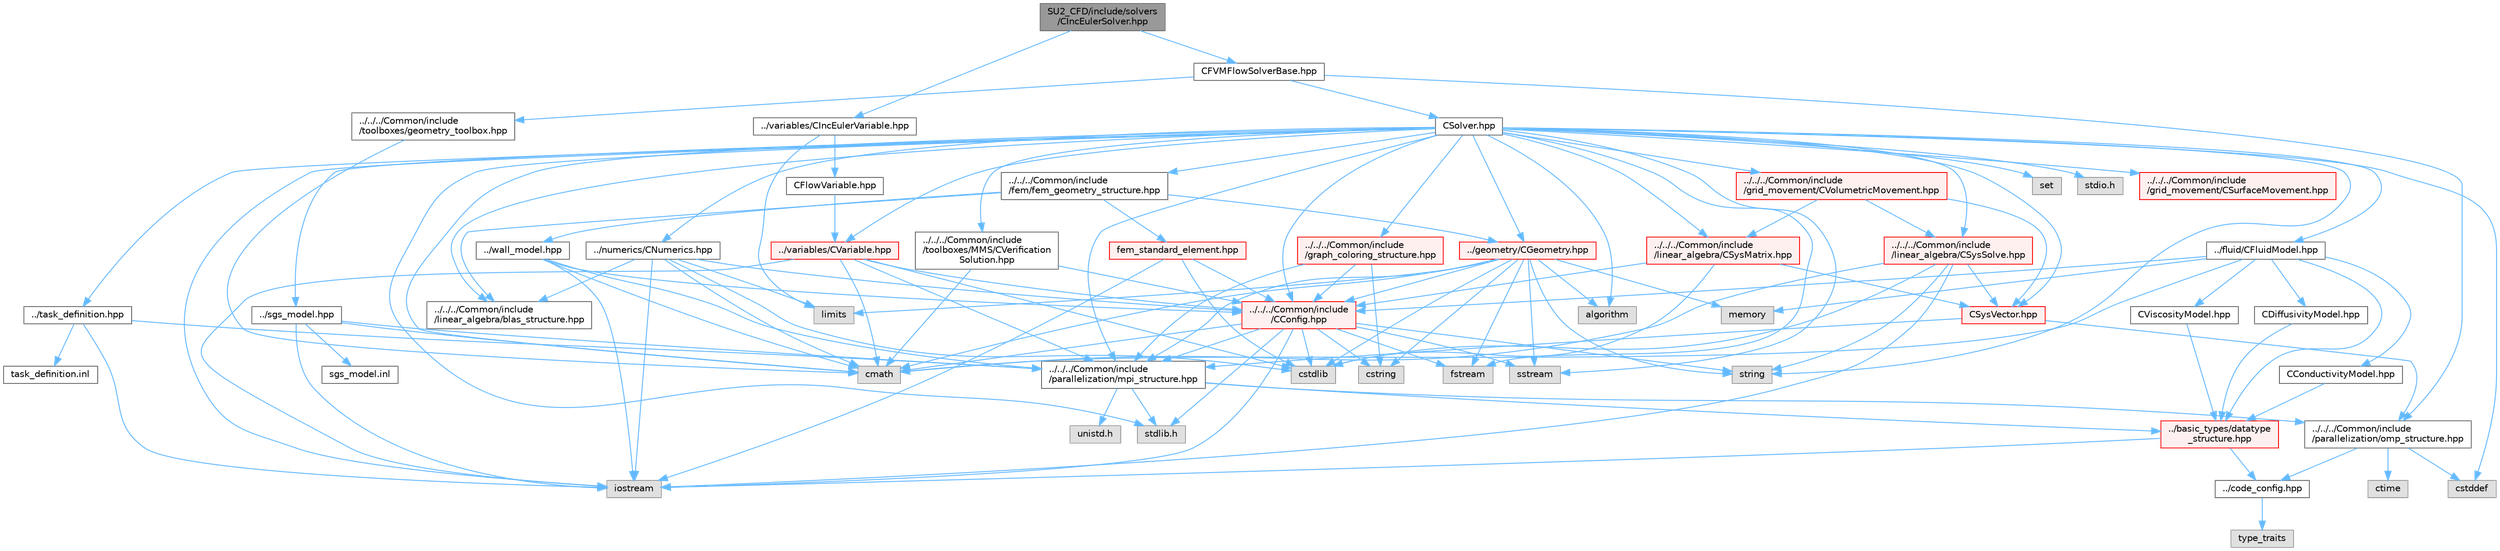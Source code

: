 digraph "SU2_CFD/include/solvers/CIncEulerSolver.hpp"
{
 // LATEX_PDF_SIZE
  bgcolor="transparent";
  edge [fontname=Helvetica,fontsize=10,labelfontname=Helvetica,labelfontsize=10];
  node [fontname=Helvetica,fontsize=10,shape=box,height=0.2,width=0.4];
  Node1 [id="Node000001",label="SU2_CFD/include/solvers\l/CIncEulerSolver.hpp",height=0.2,width=0.4,color="gray40", fillcolor="grey60", style="filled", fontcolor="black",tooltip="Headers of the CIncEulerSolver class."];
  Node1 -> Node2 [id="edge1_Node000001_Node000002",color="steelblue1",style="solid",tooltip=" "];
  Node2 [id="Node000002",label="CFVMFlowSolverBase.hpp",height=0.2,width=0.4,color="grey40", fillcolor="white", style="filled",URL="$CFVMFlowSolverBase_8hpp.html",tooltip="Base class template for all FVM flow solvers."];
  Node2 -> Node3 [id="edge2_Node000002_Node000003",color="steelblue1",style="solid",tooltip=" "];
  Node3 [id="Node000003",label="../../../Common/include\l/parallelization/omp_structure.hpp",height=0.2,width=0.4,color="grey40", fillcolor="white", style="filled",URL="$omp__structure_8hpp.html",tooltip="OpenMP interface header, provides compatibility functions if the code is built without OpenMP support..."];
  Node3 -> Node4 [id="edge3_Node000003_Node000004",color="steelblue1",style="solid",tooltip=" "];
  Node4 [id="Node000004",label="cstddef",height=0.2,width=0.4,color="grey60", fillcolor="#E0E0E0", style="filled",tooltip=" "];
  Node3 -> Node5 [id="edge4_Node000003_Node000005",color="steelblue1",style="solid",tooltip=" "];
  Node5 [id="Node000005",label="../code_config.hpp",height=0.2,width=0.4,color="grey40", fillcolor="white", style="filled",URL="$code__config_8hpp.html",tooltip="Header file for collecting common macros, definitions and type configurations."];
  Node5 -> Node6 [id="edge5_Node000005_Node000006",color="steelblue1",style="solid",tooltip=" "];
  Node6 [id="Node000006",label="type_traits",height=0.2,width=0.4,color="grey60", fillcolor="#E0E0E0", style="filled",tooltip=" "];
  Node3 -> Node7 [id="edge6_Node000003_Node000007",color="steelblue1",style="solid",tooltip=" "];
  Node7 [id="Node000007",label="ctime",height=0.2,width=0.4,color="grey60", fillcolor="#E0E0E0", style="filled",tooltip=" "];
  Node2 -> Node8 [id="edge7_Node000002_Node000008",color="steelblue1",style="solid",tooltip=" "];
  Node8 [id="Node000008",label="../../../Common/include\l/toolboxes/geometry_toolbox.hpp",height=0.2,width=0.4,color="grey40", fillcolor="white", style="filled",URL="$geometry__toolbox_8hpp.html",tooltip="Collection of common lightweight geometry-oriented methods."];
  Node8 -> Node9 [id="edge8_Node000008_Node000009",color="steelblue1",style="solid",tooltip=" "];
  Node9 [id="Node000009",label="cmath",height=0.2,width=0.4,color="grey60", fillcolor="#E0E0E0", style="filled",tooltip=" "];
  Node2 -> Node10 [id="edge9_Node000002_Node000010",color="steelblue1",style="solid",tooltip=" "];
  Node10 [id="Node000010",label="CSolver.hpp",height=0.2,width=0.4,color="grey40", fillcolor="white", style="filled",URL="$CSolver_8hpp.html",tooltip="Headers of the CSolver class which is inherited by all of the other solvers."];
  Node10 -> Node11 [id="edge10_Node000010_Node000011",color="steelblue1",style="solid",tooltip=" "];
  Node11 [id="Node000011",label="../../../Common/include\l/parallelization/mpi_structure.hpp",height=0.2,width=0.4,color="grey40", fillcolor="white", style="filled",URL="$mpi__structure_8hpp.html",tooltip="Headers of the mpi interface for generalized datatypes. The subroutines and functions are in the mpi_..."];
  Node11 -> Node12 [id="edge11_Node000011_Node000012",color="steelblue1",style="solid",tooltip=" "];
  Node12 [id="Node000012",label="stdlib.h",height=0.2,width=0.4,color="grey60", fillcolor="#E0E0E0", style="filled",tooltip=" "];
  Node11 -> Node13 [id="edge12_Node000011_Node000013",color="steelblue1",style="solid",tooltip=" "];
  Node13 [id="Node000013",label="../basic_types/datatype\l_structure.hpp",height=0.2,width=0.4,color="red", fillcolor="#FFF0F0", style="filled",URL="$datatype__structure_8hpp.html",tooltip="Headers for generalized datatypes, defines an interface for AD types."];
  Node13 -> Node14 [id="edge13_Node000013_Node000014",color="steelblue1",style="solid",tooltip=" "];
  Node14 [id="Node000014",label="iostream",height=0.2,width=0.4,color="grey60", fillcolor="#E0E0E0", style="filled",tooltip=" "];
  Node13 -> Node5 [id="edge14_Node000013_Node000005",color="steelblue1",style="solid",tooltip=" "];
  Node11 -> Node18 [id="edge15_Node000011_Node000018",color="steelblue1",style="solid",tooltip=" "];
  Node18 [id="Node000018",label="unistd.h",height=0.2,width=0.4,color="grey60", fillcolor="#E0E0E0", style="filled",tooltip=" "];
  Node11 -> Node3 [id="edge16_Node000011_Node000003",color="steelblue1",style="solid",tooltip=" "];
  Node10 -> Node9 [id="edge17_Node000010_Node000009",color="steelblue1",style="solid",tooltip=" "];
  Node10 -> Node4 [id="edge18_Node000010_Node000004",color="steelblue1",style="solid",tooltip=" "];
  Node10 -> Node19 [id="edge19_Node000010_Node000019",color="steelblue1",style="solid",tooltip=" "];
  Node19 [id="Node000019",label="string",height=0.2,width=0.4,color="grey60", fillcolor="#E0E0E0", style="filled",tooltip=" "];
  Node10 -> Node20 [id="edge20_Node000010_Node000020",color="steelblue1",style="solid",tooltip=" "];
  Node20 [id="Node000020",label="fstream",height=0.2,width=0.4,color="grey60", fillcolor="#E0E0E0", style="filled",tooltip=" "];
  Node10 -> Node21 [id="edge21_Node000010_Node000021",color="steelblue1",style="solid",tooltip=" "];
  Node21 [id="Node000021",label="sstream",height=0.2,width=0.4,color="grey60", fillcolor="#E0E0E0", style="filled",tooltip=" "];
  Node10 -> Node22 [id="edge22_Node000010_Node000022",color="steelblue1",style="solid",tooltip=" "];
  Node22 [id="Node000022",label="algorithm",height=0.2,width=0.4,color="grey60", fillcolor="#E0E0E0", style="filled",tooltip=" "];
  Node10 -> Node14 [id="edge23_Node000010_Node000014",color="steelblue1",style="solid",tooltip=" "];
  Node10 -> Node23 [id="edge24_Node000010_Node000023",color="steelblue1",style="solid",tooltip=" "];
  Node23 [id="Node000023",label="set",height=0.2,width=0.4,color="grey60", fillcolor="#E0E0E0", style="filled",tooltip=" "];
  Node10 -> Node12 [id="edge25_Node000010_Node000012",color="steelblue1",style="solid",tooltip=" "];
  Node10 -> Node24 [id="edge26_Node000010_Node000024",color="steelblue1",style="solid",tooltip=" "];
  Node24 [id="Node000024",label="stdio.h",height=0.2,width=0.4,color="grey60", fillcolor="#E0E0E0", style="filled",tooltip=" "];
  Node10 -> Node25 [id="edge27_Node000010_Node000025",color="steelblue1",style="solid",tooltip=" "];
  Node25 [id="Node000025",label="../fluid/CFluidModel.hpp",height=0.2,width=0.4,color="grey40", fillcolor="white", style="filled",URL="$CFluidModel_8hpp.html",tooltip="Defines the main fluid model class for thermophysical properties."];
  Node25 -> Node9 [id="edge28_Node000025_Node000009",color="steelblue1",style="solid",tooltip=" "];
  Node25 -> Node26 [id="edge29_Node000025_Node000026",color="steelblue1",style="solid",tooltip=" "];
  Node26 [id="Node000026",label="memory",height=0.2,width=0.4,color="grey60", fillcolor="#E0E0E0", style="filled",tooltip=" "];
  Node25 -> Node27 [id="edge30_Node000025_Node000027",color="steelblue1",style="solid",tooltip=" "];
  Node27 [id="Node000027",label="../../../Common/include\l/CConfig.hpp",height=0.2,width=0.4,color="red", fillcolor="#FFF0F0", style="filled",URL="$CConfig_8hpp.html",tooltip="All the information about the definition of the physical problem. The subroutines and functions are i..."];
  Node27 -> Node11 [id="edge31_Node000027_Node000011",color="steelblue1",style="solid",tooltip=" "];
  Node27 -> Node14 [id="edge32_Node000027_Node000014",color="steelblue1",style="solid",tooltip=" "];
  Node27 -> Node28 [id="edge33_Node000027_Node000028",color="steelblue1",style="solid",tooltip=" "];
  Node28 [id="Node000028",label="cstdlib",height=0.2,width=0.4,color="grey60", fillcolor="#E0E0E0", style="filled",tooltip=" "];
  Node27 -> Node20 [id="edge34_Node000027_Node000020",color="steelblue1",style="solid",tooltip=" "];
  Node27 -> Node21 [id="edge35_Node000027_Node000021",color="steelblue1",style="solid",tooltip=" "];
  Node27 -> Node19 [id="edge36_Node000027_Node000019",color="steelblue1",style="solid",tooltip=" "];
  Node27 -> Node29 [id="edge37_Node000027_Node000029",color="steelblue1",style="solid",tooltip=" "];
  Node29 [id="Node000029",label="cstring",height=0.2,width=0.4,color="grey60", fillcolor="#E0E0E0", style="filled",tooltip=" "];
  Node27 -> Node12 [id="edge38_Node000027_Node000012",color="steelblue1",style="solid",tooltip=" "];
  Node27 -> Node9 [id="edge39_Node000027_Node000009",color="steelblue1",style="solid",tooltip=" "];
  Node25 -> Node13 [id="edge40_Node000025_Node000013",color="steelblue1",style="solid",tooltip=" "];
  Node25 -> Node46 [id="edge41_Node000025_Node000046",color="steelblue1",style="solid",tooltip=" "];
  Node46 [id="Node000046",label="CConductivityModel.hpp",height=0.2,width=0.4,color="grey40", fillcolor="white", style="filled",URL="$CConductivityModel_8hpp.html",tooltip="Defines an interface class for thermal conductivity models."];
  Node46 -> Node13 [id="edge42_Node000046_Node000013",color="steelblue1",style="solid",tooltip=" "];
  Node25 -> Node47 [id="edge43_Node000025_Node000047",color="steelblue1",style="solid",tooltip=" "];
  Node47 [id="Node000047",label="CViscosityModel.hpp",height=0.2,width=0.4,color="grey40", fillcolor="white", style="filled",URL="$CViscosityModel_8hpp.html",tooltip="Interface class for defining laminar viscosity models."];
  Node47 -> Node13 [id="edge44_Node000047_Node000013",color="steelblue1",style="solid",tooltip=" "];
  Node25 -> Node48 [id="edge45_Node000025_Node000048",color="steelblue1",style="solid",tooltip=" "];
  Node48 [id="Node000048",label="CDiffusivityModel.hpp",height=0.2,width=0.4,color="grey40", fillcolor="white", style="filled",URL="$CDiffusivityModel_8hpp.html",tooltip="Interface class for defining mass diffusivity models."];
  Node48 -> Node13 [id="edge46_Node000048_Node000013",color="steelblue1",style="solid",tooltip=" "];
  Node10 -> Node49 [id="edge47_Node000010_Node000049",color="steelblue1",style="solid",tooltip=" "];
  Node49 [id="Node000049",label="../task_definition.hpp",height=0.2,width=0.4,color="grey40", fillcolor="white", style="filled",URL="$task__definition_8hpp.html",tooltip="Header of the task definition class for the SU2 solvers."];
  Node49 -> Node11 [id="edge48_Node000049_Node000011",color="steelblue1",style="solid",tooltip=" "];
  Node49 -> Node14 [id="edge49_Node000049_Node000014",color="steelblue1",style="solid",tooltip=" "];
  Node49 -> Node50 [id="edge50_Node000049_Node000050",color="steelblue1",style="solid",tooltip=" "];
  Node50 [id="Node000050",label="task_definition.inl",height=0.2,width=0.4,color="grey40", fillcolor="white", style="filled",URL="$task__definition_8inl.html",tooltip="In-Line subroutines of the task_definition.hpp file."];
  Node10 -> Node51 [id="edge51_Node000010_Node000051",color="steelblue1",style="solid",tooltip=" "];
  Node51 [id="Node000051",label="../numerics/CNumerics.hpp",height=0.2,width=0.4,color="grey40", fillcolor="white", style="filled",URL="$CNumerics_8hpp.html",tooltip="Declaration of the base numerics class, the implementation is in the CNumerics.cpp file."];
  Node51 -> Node9 [id="edge52_Node000051_Node000009",color="steelblue1",style="solid",tooltip=" "];
  Node51 -> Node14 [id="edge53_Node000051_Node000014",color="steelblue1",style="solid",tooltip=" "];
  Node51 -> Node52 [id="edge54_Node000051_Node000052",color="steelblue1",style="solid",tooltip=" "];
  Node52 [id="Node000052",label="limits",height=0.2,width=0.4,color="grey60", fillcolor="#E0E0E0", style="filled",tooltip=" "];
  Node51 -> Node28 [id="edge55_Node000051_Node000028",color="steelblue1",style="solid",tooltip=" "];
  Node51 -> Node27 [id="edge56_Node000051_Node000027",color="steelblue1",style="solid",tooltip=" "];
  Node51 -> Node53 [id="edge57_Node000051_Node000053",color="steelblue1",style="solid",tooltip=" "];
  Node53 [id="Node000053",label="../../../Common/include\l/linear_algebra/blas_structure.hpp",height=0.2,width=0.4,color="grey40", fillcolor="white", style="filled",URL="$blas__structure_8hpp.html",tooltip="Include files and headers of the functions for matrix and vector operations, which are typically foun..."];
  Node10 -> Node54 [id="edge58_Node000010_Node000054",color="steelblue1",style="solid",tooltip=" "];
  Node54 [id="Node000054",label="../sgs_model.hpp",height=0.2,width=0.4,color="grey40", fillcolor="white", style="filled",URL="$sgs__model_8hpp.html",tooltip="Headers of the LES subgrid scale models of the SU2 solvers."];
  Node54 -> Node11 [id="edge59_Node000054_Node000011",color="steelblue1",style="solid",tooltip=" "];
  Node54 -> Node14 [id="edge60_Node000054_Node000014",color="steelblue1",style="solid",tooltip=" "];
  Node54 -> Node9 [id="edge61_Node000054_Node000009",color="steelblue1",style="solid",tooltip=" "];
  Node54 -> Node55 [id="edge62_Node000054_Node000055",color="steelblue1",style="solid",tooltip=" "];
  Node55 [id="Node000055",label="sgs_model.inl",height=0.2,width=0.4,color="grey40", fillcolor="white", style="filled",URL="$sgs__model_8inl.html",tooltip="In-Line subroutines of the sgs_model.hpp file."];
  Node10 -> Node56 [id="edge63_Node000010_Node000056",color="steelblue1",style="solid",tooltip=" "];
  Node56 [id="Node000056",label="../../../Common/include\l/fem/fem_geometry_structure.hpp",height=0.2,width=0.4,color="grey40", fillcolor="white", style="filled",URL="$fem__geometry__structure_8hpp.html",tooltip="Headers of the main subroutines for creating the geometrical structure for the FEM solver...."];
  Node56 -> Node57 [id="edge64_Node000056_Node000057",color="steelblue1",style="solid",tooltip=" "];
  Node57 [id="Node000057",label="../geometry/CGeometry.hpp",height=0.2,width=0.4,color="red", fillcolor="#FFF0F0", style="filled",URL="$CGeometry_8hpp.html",tooltip="Headers of the main subroutines for creating the geometrical structure. The subroutines and functions..."];
  Node57 -> Node52 [id="edge65_Node000057_Node000052",color="steelblue1",style="solid",tooltip=" "];
  Node57 -> Node11 [id="edge66_Node000057_Node000011",color="steelblue1",style="solid",tooltip=" "];
  Node57 -> Node19 [id="edge67_Node000057_Node000019",color="steelblue1",style="solid",tooltip=" "];
  Node57 -> Node20 [id="edge68_Node000057_Node000020",color="steelblue1",style="solid",tooltip=" "];
  Node57 -> Node21 [id="edge69_Node000057_Node000021",color="steelblue1",style="solid",tooltip=" "];
  Node57 -> Node9 [id="edge70_Node000057_Node000009",color="steelblue1",style="solid",tooltip=" "];
  Node57 -> Node22 [id="edge71_Node000057_Node000022",color="steelblue1",style="solid",tooltip=" "];
  Node57 -> Node29 [id="edge72_Node000057_Node000029",color="steelblue1",style="solid",tooltip=" "];
  Node57 -> Node28 [id="edge73_Node000057_Node000028",color="steelblue1",style="solid",tooltip=" "];
  Node57 -> Node26 [id="edge74_Node000057_Node000026",color="steelblue1",style="solid",tooltip=" "];
  Node57 -> Node27 [id="edge75_Node000057_Node000027",color="steelblue1",style="solid",tooltip=" "];
  Node56 -> Node74 [id="edge76_Node000056_Node000074",color="steelblue1",style="solid",tooltip=" "];
  Node74 [id="Node000074",label="fem_standard_element.hpp",height=0.2,width=0.4,color="red", fillcolor="#FFF0F0", style="filled",URL="$fem__standard__element_8hpp.html",tooltip="Headers of the main functions for the FEM standard elements. The functions are in the fem_standard_el..."];
  Node74 -> Node14 [id="edge77_Node000074_Node000014",color="steelblue1",style="solid",tooltip=" "];
  Node74 -> Node28 [id="edge78_Node000074_Node000028",color="steelblue1",style="solid",tooltip=" "];
  Node74 -> Node27 [id="edge79_Node000074_Node000027",color="steelblue1",style="solid",tooltip=" "];
  Node56 -> Node75 [id="edge80_Node000056_Node000075",color="steelblue1",style="solid",tooltip=" "];
  Node75 [id="Node000075",label="../wall_model.hpp",height=0.2,width=0.4,color="grey40", fillcolor="white", style="filled",URL="$wall__model_8hpp.html",tooltip="Headers for the wall model functions for large eddy simulations."];
  Node75 -> Node11 [id="edge81_Node000075_Node000011",color="steelblue1",style="solid",tooltip=" "];
  Node75 -> Node27 [id="edge82_Node000075_Node000027",color="steelblue1",style="solid",tooltip=" "];
  Node75 -> Node14 [id="edge83_Node000075_Node000014",color="steelblue1",style="solid",tooltip=" "];
  Node75 -> Node9 [id="edge84_Node000075_Node000009",color="steelblue1",style="solid",tooltip=" "];
  Node56 -> Node53 [id="edge85_Node000056_Node000053",color="steelblue1",style="solid",tooltip=" "];
  Node10 -> Node57 [id="edge86_Node000010_Node000057",color="steelblue1",style="solid",tooltip=" "];
  Node10 -> Node27 [id="edge87_Node000010_Node000027",color="steelblue1",style="solid",tooltip=" "];
  Node10 -> Node76 [id="edge88_Node000010_Node000076",color="steelblue1",style="solid",tooltip=" "];
  Node76 [id="Node000076",label="../../../Common/include\l/linear_algebra/CSysMatrix.hpp",height=0.2,width=0.4,color="red", fillcolor="#FFF0F0", style="filled",URL="$CSysMatrix_8hpp.html",tooltip="Declaration of the block-sparse matrix class. The implemtation is in CSysMatrix.cpp."];
  Node76 -> Node27 [id="edge89_Node000076_Node000027",color="steelblue1",style="solid",tooltip=" "];
  Node76 -> Node77 [id="edge90_Node000076_Node000077",color="steelblue1",style="solid",tooltip=" "];
  Node77 [id="Node000077",label="CSysVector.hpp",height=0.2,width=0.4,color="red", fillcolor="#FFF0F0", style="filled",URL="$CSysVector_8hpp.html",tooltip="Declararion and inlines of the vector class used in the solution of large, distributed,..."];
  Node77 -> Node11 [id="edge91_Node000077_Node000011",color="steelblue1",style="solid",tooltip=" "];
  Node77 -> Node3 [id="edge92_Node000077_Node000003",color="steelblue1",style="solid",tooltip=" "];
  Node76 -> Node28 [id="edge93_Node000076_Node000028",color="steelblue1",style="solid",tooltip=" "];
  Node10 -> Node77 [id="edge94_Node000010_Node000077",color="steelblue1",style="solid",tooltip=" "];
  Node10 -> Node80 [id="edge95_Node000010_Node000080",color="steelblue1",style="solid",tooltip=" "];
  Node80 [id="Node000080",label="../../../Common/include\l/linear_algebra/CSysSolve.hpp",height=0.2,width=0.4,color="red", fillcolor="#FFF0F0", style="filled",URL="$CSysSolve_8hpp.html",tooltip="Headers for the classes related to linear solvers (CG, FGMRES, etc) The subroutines and functions are..."];
  Node80 -> Node9 [id="edge96_Node000080_Node000009",color="steelblue1",style="solid",tooltip=" "];
  Node80 -> Node14 [id="edge97_Node000080_Node000014",color="steelblue1",style="solid",tooltip=" "];
  Node80 -> Node28 [id="edge98_Node000080_Node000028",color="steelblue1",style="solid",tooltip=" "];
  Node80 -> Node19 [id="edge99_Node000080_Node000019",color="steelblue1",style="solid",tooltip=" "];
  Node80 -> Node77 [id="edge100_Node000080_Node000077",color="steelblue1",style="solid",tooltip=" "];
  Node10 -> Node82 [id="edge101_Node000010_Node000082",color="steelblue1",style="solid",tooltip=" "];
  Node82 [id="Node000082",label="../../../Common/include\l/grid_movement/CSurfaceMovement.hpp",height=0.2,width=0.4,color="red", fillcolor="#FFF0F0", style="filled",URL="$CSurfaceMovement_8hpp.html",tooltip="Headers of the CSurfaceMovement class."];
  Node10 -> Node86 [id="edge102_Node000010_Node000086",color="steelblue1",style="solid",tooltip=" "];
  Node86 [id="Node000086",label="../../../Common/include\l/grid_movement/CVolumetricMovement.hpp",height=0.2,width=0.4,color="red", fillcolor="#FFF0F0", style="filled",URL="$CVolumetricMovement_8hpp.html",tooltip="Headers of the CVolumetricMovement class."];
  Node86 -> Node76 [id="edge103_Node000086_Node000076",color="steelblue1",style="solid",tooltip=" "];
  Node86 -> Node77 [id="edge104_Node000086_Node000077",color="steelblue1",style="solid",tooltip=" "];
  Node86 -> Node80 [id="edge105_Node000086_Node000080",color="steelblue1",style="solid",tooltip=" "];
  Node10 -> Node53 [id="edge106_Node000010_Node000053",color="steelblue1",style="solid",tooltip=" "];
  Node10 -> Node87 [id="edge107_Node000010_Node000087",color="steelblue1",style="solid",tooltip=" "];
  Node87 [id="Node000087",label="../../../Common/include\l/graph_coloring_structure.hpp",height=0.2,width=0.4,color="red", fillcolor="#FFF0F0", style="filled",URL="$graph__coloring__structure_8hpp.html",tooltip="Include files and headers of the functions to carry out a coloring of a given graph...."];
  Node87 -> Node11 [id="edge108_Node000087_Node000011",color="steelblue1",style="solid",tooltip=" "];
  Node87 -> Node27 [id="edge109_Node000087_Node000027",color="steelblue1",style="solid",tooltip=" "];
  Node87 -> Node29 [id="edge110_Node000087_Node000029",color="steelblue1",style="solid",tooltip=" "];
  Node10 -> Node88 [id="edge111_Node000010_Node000088",color="steelblue1",style="solid",tooltip=" "];
  Node88 [id="Node000088",label="../../../Common/include\l/toolboxes/MMS/CVerification\lSolution.hpp",height=0.2,width=0.4,color="grey40", fillcolor="white", style="filled",URL="$CVerificationSolution_8hpp.html",tooltip="Header file for the base class CVerificationSolution. The implementations are in the CVerificationSol..."];
  Node88 -> Node9 [id="edge112_Node000088_Node000009",color="steelblue1",style="solid",tooltip=" "];
  Node88 -> Node27 [id="edge113_Node000088_Node000027",color="steelblue1",style="solid",tooltip=" "];
  Node10 -> Node89 [id="edge114_Node000010_Node000089",color="steelblue1",style="solid",tooltip=" "];
  Node89 [id="Node000089",label="../variables/CVariable.hpp",height=0.2,width=0.4,color="red", fillcolor="#FFF0F0", style="filled",URL="$CVariable_8hpp.html",tooltip="Declaration and inlines of the parent class for defining problem variables, function definitions in f..."];
  Node89 -> Node11 [id="edge115_Node000089_Node000011",color="steelblue1",style="solid",tooltip=" "];
  Node89 -> Node9 [id="edge116_Node000089_Node000009",color="steelblue1",style="solid",tooltip=" "];
  Node89 -> Node14 [id="edge117_Node000089_Node000014",color="steelblue1",style="solid",tooltip=" "];
  Node89 -> Node28 [id="edge118_Node000089_Node000028",color="steelblue1",style="solid",tooltip=" "];
  Node89 -> Node27 [id="edge119_Node000089_Node000027",color="steelblue1",style="solid",tooltip=" "];
  Node1 -> Node90 [id="edge120_Node000001_Node000090",color="steelblue1",style="solid",tooltip=" "];
  Node90 [id="Node000090",label="../variables/CIncEulerVariable.hpp",height=0.2,width=0.4,color="grey40", fillcolor="white", style="filled",URL="$CIncEulerVariable_8hpp.html",tooltip="Class for defining the variables of the incompressible Euler solver."];
  Node90 -> Node52 [id="edge121_Node000090_Node000052",color="steelblue1",style="solid",tooltip=" "];
  Node90 -> Node91 [id="edge122_Node000090_Node000091",color="steelblue1",style="solid",tooltip=" "];
  Node91 [id="Node000091",label="CFlowVariable.hpp",height=0.2,width=0.4,color="grey40", fillcolor="white", style="filled",URL="$CFlowVariable_8hpp.html",tooltip="Class for defining the common variables of flow solvers."];
  Node91 -> Node89 [id="edge123_Node000091_Node000089",color="steelblue1",style="solid",tooltip=" "];
}
